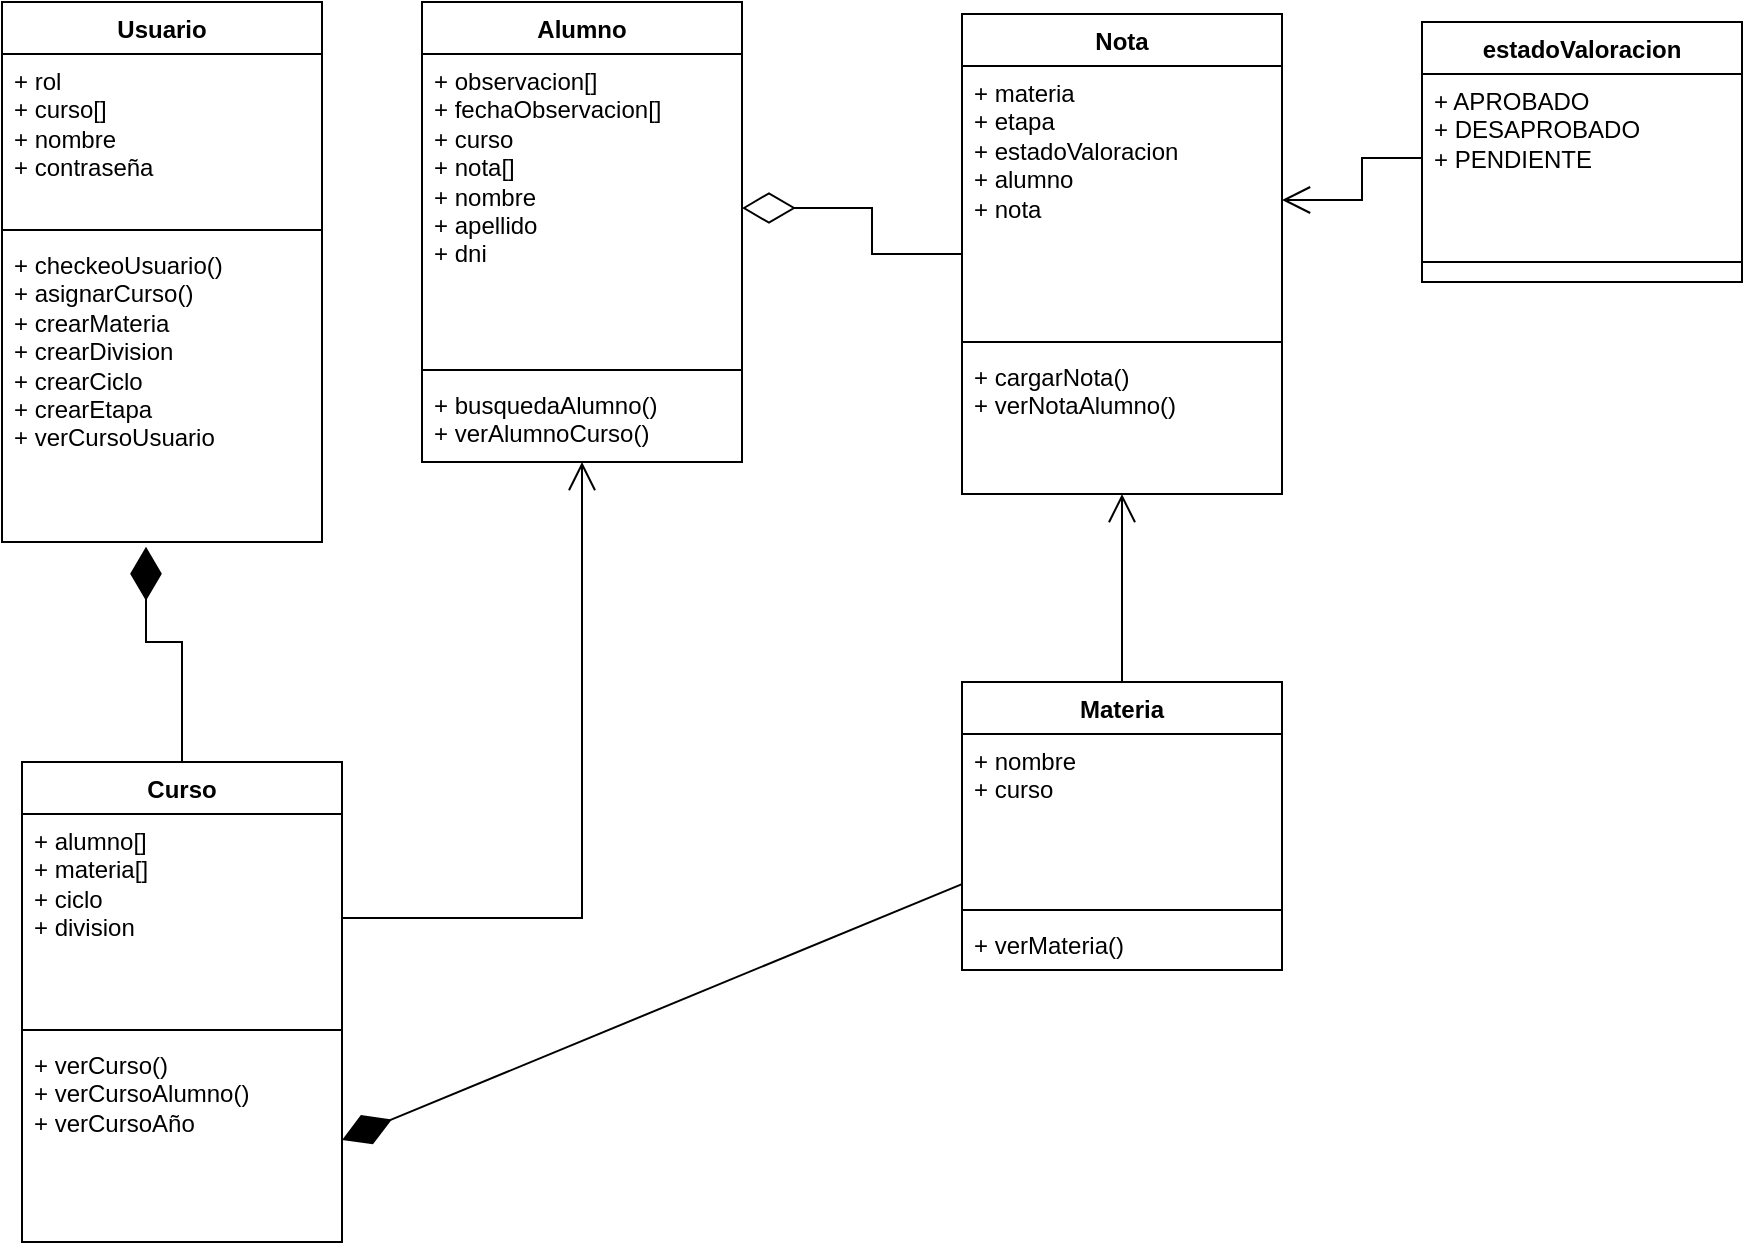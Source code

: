 <mxfile version="22.0.8" type="device">
  <diagram name="Página-1" id="p9MhslXFqIlTKI5WIVg1">
    <mxGraphModel dx="1235" dy="484" grid="1" gridSize="10" guides="1" tooltips="1" connect="1" arrows="1" fold="1" page="1" pageScale="1" pageWidth="827" pageHeight="1169" math="0" shadow="0">
      <root>
        <mxCell id="0" />
        <mxCell id="1" parent="0" />
        <mxCell id="CMXbI3djRxjI90NXZWfv-27" value="" style="edgeStyle=orthogonalEdgeStyle;rounded=0;orthogonalLoop=1;jettySize=auto;html=1;endArrow=diamondThin;endFill=0;endSize=24;" edge="1" parent="1" source="CMXbI3djRxjI90NXZWfv-1" target="CMXbI3djRxjI90NXZWfv-6">
          <mxGeometry relative="1" as="geometry" />
        </mxCell>
        <mxCell id="CMXbI3djRxjI90NXZWfv-1" value="Nota&lt;br&gt;" style="swimlane;fontStyle=1;align=center;verticalAlign=top;childLayout=stackLayout;horizontal=1;startSize=26;horizontalStack=0;resizeParent=1;resizeParentMax=0;resizeLast=0;collapsible=1;marginBottom=0;whiteSpace=wrap;html=1;" vertex="1" parent="1">
          <mxGeometry x="840" y="66" width="160" height="240" as="geometry" />
        </mxCell>
        <mxCell id="CMXbI3djRxjI90NXZWfv-2" value="+ materia&lt;br&gt;+ etapa&lt;br&gt;+ estadoValoracion&lt;br&gt;+ alumno&lt;br&gt;+ nota" style="text;strokeColor=none;fillColor=none;align=left;verticalAlign=top;spacingLeft=4;spacingRight=4;overflow=hidden;rotatable=0;points=[[0,0.5],[1,0.5]];portConstraint=eastwest;whiteSpace=wrap;html=1;" vertex="1" parent="CMXbI3djRxjI90NXZWfv-1">
          <mxGeometry y="26" width="160" height="134" as="geometry" />
        </mxCell>
        <mxCell id="CMXbI3djRxjI90NXZWfv-3" value="" style="line;strokeWidth=1;fillColor=none;align=left;verticalAlign=middle;spacingTop=-1;spacingLeft=3;spacingRight=3;rotatable=0;labelPosition=right;points=[];portConstraint=eastwest;strokeColor=inherit;" vertex="1" parent="CMXbI3djRxjI90NXZWfv-1">
          <mxGeometry y="160" width="160" height="8" as="geometry" />
        </mxCell>
        <mxCell id="CMXbI3djRxjI90NXZWfv-4" value="+ cargarNota()&lt;br&gt;+ verNotaAlumno()" style="text;strokeColor=none;fillColor=none;align=left;verticalAlign=top;spacingLeft=4;spacingRight=4;overflow=hidden;rotatable=0;points=[[0,0.5],[1,0.5]];portConstraint=eastwest;whiteSpace=wrap;html=1;" vertex="1" parent="CMXbI3djRxjI90NXZWfv-1">
          <mxGeometry y="168" width="160" height="72" as="geometry" />
        </mxCell>
        <mxCell id="CMXbI3djRxjI90NXZWfv-5" value="Alumno" style="swimlane;fontStyle=1;align=center;verticalAlign=top;childLayout=stackLayout;horizontal=1;startSize=26;horizontalStack=0;resizeParent=1;resizeParentMax=0;resizeLast=0;collapsible=1;marginBottom=0;whiteSpace=wrap;html=1;" vertex="1" parent="1">
          <mxGeometry x="570" y="60" width="160" height="230" as="geometry" />
        </mxCell>
        <mxCell id="CMXbI3djRxjI90NXZWfv-6" value="+ observacion[]&lt;br&gt;+ fechaObservacion[]&lt;br&gt;+ curso&lt;br&gt;+ nota[]&lt;br&gt;+ nombre&lt;br&gt;+ apellido&lt;br&gt;+ dni" style="text;strokeColor=none;fillColor=none;align=left;verticalAlign=top;spacingLeft=4;spacingRight=4;overflow=hidden;rotatable=0;points=[[0,0.5],[1,0.5]];portConstraint=eastwest;whiteSpace=wrap;html=1;" vertex="1" parent="CMXbI3djRxjI90NXZWfv-5">
          <mxGeometry y="26" width="160" height="154" as="geometry" />
        </mxCell>
        <mxCell id="CMXbI3djRxjI90NXZWfv-7" value="" style="line;strokeWidth=1;fillColor=none;align=left;verticalAlign=middle;spacingTop=-1;spacingLeft=3;spacingRight=3;rotatable=0;labelPosition=right;points=[];portConstraint=eastwest;strokeColor=inherit;" vertex="1" parent="CMXbI3djRxjI90NXZWfv-5">
          <mxGeometry y="180" width="160" height="8" as="geometry" />
        </mxCell>
        <mxCell id="CMXbI3djRxjI90NXZWfv-8" value="+ busquedaAlumno()&lt;br&gt;+ verAlumnoCurso()" style="text;strokeColor=none;fillColor=none;align=left;verticalAlign=top;spacingLeft=4;spacingRight=4;overflow=hidden;rotatable=0;points=[[0,0.5],[1,0.5]];portConstraint=eastwest;whiteSpace=wrap;html=1;" vertex="1" parent="CMXbI3djRxjI90NXZWfv-5">
          <mxGeometry y="188" width="160" height="42" as="geometry" />
        </mxCell>
        <mxCell id="CMXbI3djRxjI90NXZWfv-9" value="Curso" style="swimlane;fontStyle=1;align=center;verticalAlign=top;childLayout=stackLayout;horizontal=1;startSize=26;horizontalStack=0;resizeParent=1;resizeParentMax=0;resizeLast=0;collapsible=1;marginBottom=0;whiteSpace=wrap;html=1;" vertex="1" parent="1">
          <mxGeometry x="370" y="440" width="160" height="240" as="geometry" />
        </mxCell>
        <mxCell id="CMXbI3djRxjI90NXZWfv-10" value="+ alumno[]&lt;br&gt;+ materia[]&lt;br&gt;+ ciclo&lt;br&gt;+ division" style="text;strokeColor=none;fillColor=none;align=left;verticalAlign=top;spacingLeft=4;spacingRight=4;overflow=hidden;rotatable=0;points=[[0,0.5],[1,0.5]];portConstraint=eastwest;whiteSpace=wrap;html=1;" vertex="1" parent="CMXbI3djRxjI90NXZWfv-9">
          <mxGeometry y="26" width="160" height="104" as="geometry" />
        </mxCell>
        <mxCell id="CMXbI3djRxjI90NXZWfv-11" value="" style="line;strokeWidth=1;fillColor=none;align=left;verticalAlign=middle;spacingTop=-1;spacingLeft=3;spacingRight=3;rotatable=0;labelPosition=right;points=[];portConstraint=eastwest;strokeColor=inherit;" vertex="1" parent="CMXbI3djRxjI90NXZWfv-9">
          <mxGeometry y="130" width="160" height="8" as="geometry" />
        </mxCell>
        <mxCell id="CMXbI3djRxjI90NXZWfv-12" value="+ verCurso()&lt;br&gt;+ verCursoAlumno()&lt;br&gt;+ verCursoAño&lt;br&gt;" style="text;strokeColor=none;fillColor=none;align=left;verticalAlign=top;spacingLeft=4;spacingRight=4;overflow=hidden;rotatable=0;points=[[0,0.5],[1,0.5]];portConstraint=eastwest;whiteSpace=wrap;html=1;" vertex="1" parent="CMXbI3djRxjI90NXZWfv-9">
          <mxGeometry y="138" width="160" height="102" as="geometry" />
        </mxCell>
        <mxCell id="CMXbI3djRxjI90NXZWfv-13" value="Usuario" style="swimlane;fontStyle=1;align=center;verticalAlign=top;childLayout=stackLayout;horizontal=1;startSize=26;horizontalStack=0;resizeParent=1;resizeParentMax=0;resizeLast=0;collapsible=1;marginBottom=0;whiteSpace=wrap;html=1;" vertex="1" parent="1">
          <mxGeometry x="360" y="60" width="160" height="270" as="geometry" />
        </mxCell>
        <mxCell id="CMXbI3djRxjI90NXZWfv-14" value="+ rol&lt;br&gt;+ curso[]&lt;br&gt;+ nombre&lt;br&gt;+ contraseña" style="text;strokeColor=none;fillColor=none;align=left;verticalAlign=top;spacingLeft=4;spacingRight=4;overflow=hidden;rotatable=0;points=[[0,0.5],[1,0.5]];portConstraint=eastwest;whiteSpace=wrap;html=1;" vertex="1" parent="CMXbI3djRxjI90NXZWfv-13">
          <mxGeometry y="26" width="160" height="84" as="geometry" />
        </mxCell>
        <mxCell id="CMXbI3djRxjI90NXZWfv-15" value="" style="line;strokeWidth=1;fillColor=none;align=left;verticalAlign=middle;spacingTop=-1;spacingLeft=3;spacingRight=3;rotatable=0;labelPosition=right;points=[];portConstraint=eastwest;strokeColor=inherit;" vertex="1" parent="CMXbI3djRxjI90NXZWfv-13">
          <mxGeometry y="110" width="160" height="8" as="geometry" />
        </mxCell>
        <mxCell id="CMXbI3djRxjI90NXZWfv-16" value="+ checkeoUsuario()&lt;br&gt;+ asignarCurso()&lt;br&gt;+ crearMateria&lt;br&gt;+ crearDivision&lt;br&gt;+ crearCiclo&lt;br&gt;+ crearEtapa&lt;br&gt;+ verCursoUsuario&lt;br&gt;" style="text;strokeColor=none;fillColor=none;align=left;verticalAlign=top;spacingLeft=4;spacingRight=4;overflow=hidden;rotatable=0;points=[[0,0.5],[1,0.5]];portConstraint=eastwest;whiteSpace=wrap;html=1;" vertex="1" parent="CMXbI3djRxjI90NXZWfv-13">
          <mxGeometry y="118" width="160" height="152" as="geometry" />
        </mxCell>
        <mxCell id="CMXbI3djRxjI90NXZWfv-29" value="" style="edgeStyle=orthogonalEdgeStyle;rounded=0;orthogonalLoop=1;jettySize=auto;html=1;endArrow=open;endFill=0;endSize=12;" edge="1" parent="1" source="CMXbI3djRxjI90NXZWfv-17" target="CMXbI3djRxjI90NXZWfv-1">
          <mxGeometry relative="1" as="geometry" />
        </mxCell>
        <mxCell id="CMXbI3djRxjI90NXZWfv-17" value="Materia" style="swimlane;fontStyle=1;align=center;verticalAlign=top;childLayout=stackLayout;horizontal=1;startSize=26;horizontalStack=0;resizeParent=1;resizeParentMax=0;resizeLast=0;collapsible=1;marginBottom=0;whiteSpace=wrap;html=1;" vertex="1" parent="1">
          <mxGeometry x="840" y="400" width="160" height="144" as="geometry" />
        </mxCell>
        <mxCell id="CMXbI3djRxjI90NXZWfv-18" value="+ nombre&lt;br&gt;+ curso&lt;br&gt;" style="text;strokeColor=none;fillColor=none;align=left;verticalAlign=top;spacingLeft=4;spacingRight=4;overflow=hidden;rotatable=0;points=[[0,0.5],[1,0.5]];portConstraint=eastwest;whiteSpace=wrap;html=1;" vertex="1" parent="CMXbI3djRxjI90NXZWfv-17">
          <mxGeometry y="26" width="160" height="84" as="geometry" />
        </mxCell>
        <mxCell id="CMXbI3djRxjI90NXZWfv-19" value="" style="line;strokeWidth=1;fillColor=none;align=left;verticalAlign=middle;spacingTop=-1;spacingLeft=3;spacingRight=3;rotatable=0;labelPosition=right;points=[];portConstraint=eastwest;strokeColor=inherit;" vertex="1" parent="CMXbI3djRxjI90NXZWfv-17">
          <mxGeometry y="110" width="160" height="8" as="geometry" />
        </mxCell>
        <mxCell id="CMXbI3djRxjI90NXZWfv-20" value="+ verMateria()" style="text;strokeColor=none;fillColor=none;align=left;verticalAlign=top;spacingLeft=4;spacingRight=4;overflow=hidden;rotatable=0;points=[[0,0.5],[1,0.5]];portConstraint=eastwest;whiteSpace=wrap;html=1;" vertex="1" parent="CMXbI3djRxjI90NXZWfv-17">
          <mxGeometry y="118" width="160" height="26" as="geometry" />
        </mxCell>
        <mxCell id="CMXbI3djRxjI90NXZWfv-22" value="" style="endArrow=diamondThin;endFill=1;endSize=24;html=1;rounded=0;entryX=1;entryY=0.5;entryDx=0;entryDy=0;" edge="1" parent="1" source="CMXbI3djRxjI90NXZWfv-18" target="CMXbI3djRxjI90NXZWfv-12">
          <mxGeometry width="160" relative="1" as="geometry">
            <mxPoint x="840" y="420" as="sourcePoint" />
            <mxPoint x="300" y="530" as="targetPoint" />
          </mxGeometry>
        </mxCell>
        <mxCell id="CMXbI3djRxjI90NXZWfv-26" value="" style="endArrow=diamondThin;endFill=1;endSize=24;html=1;rounded=0;edgeStyle=orthogonalEdgeStyle;exitX=0.5;exitY=0;exitDx=0;exitDy=0;entryX=0.45;entryY=1.016;entryDx=0;entryDy=0;entryPerimeter=0;" edge="1" parent="1" source="CMXbI3djRxjI90NXZWfv-9" target="CMXbI3djRxjI90NXZWfv-16">
          <mxGeometry width="160" relative="1" as="geometry">
            <mxPoint x="405" y="466.94" as="sourcePoint" />
            <mxPoint x="414" y="340.028" as="targetPoint" />
            <Array as="points">
              <mxPoint x="450" y="380" />
              <mxPoint x="432" y="380" />
            </Array>
          </mxGeometry>
        </mxCell>
        <mxCell id="CMXbI3djRxjI90NXZWfv-28" style="edgeStyle=orthogonalEdgeStyle;rounded=0;orthogonalLoop=1;jettySize=auto;html=1;endArrow=open;endFill=0;strokeWidth=1;endSize=12;" edge="1" parent="1" source="CMXbI3djRxjI90NXZWfv-10" target="CMXbI3djRxjI90NXZWfv-5">
          <mxGeometry relative="1" as="geometry" />
        </mxCell>
        <mxCell id="CMXbI3djRxjI90NXZWfv-30" value="estadoValoracion" style="swimlane;fontStyle=1;align=center;verticalAlign=top;childLayout=stackLayout;horizontal=1;startSize=26;horizontalStack=0;resizeParent=1;resizeParentMax=0;resizeLast=0;collapsible=1;marginBottom=0;whiteSpace=wrap;html=1;" vertex="1" parent="1">
          <mxGeometry x="1070" y="70" width="160" height="130" as="geometry" />
        </mxCell>
        <mxCell id="CMXbI3djRxjI90NXZWfv-31" value="+ APROBADO&lt;br&gt;+ DESAPROBADO&lt;br&gt;+ PENDIENTE&lt;br&gt;" style="text;strokeColor=none;fillColor=none;align=left;verticalAlign=top;spacingLeft=4;spacingRight=4;overflow=hidden;rotatable=0;points=[[0,0.5],[1,0.5]];portConstraint=eastwest;whiteSpace=wrap;html=1;" vertex="1" parent="CMXbI3djRxjI90NXZWfv-30">
          <mxGeometry y="26" width="160" height="84" as="geometry" />
        </mxCell>
        <mxCell id="CMXbI3djRxjI90NXZWfv-32" value="" style="line;strokeWidth=1;fillColor=none;align=left;verticalAlign=middle;spacingTop=-1;spacingLeft=3;spacingRight=3;rotatable=0;labelPosition=right;points=[];portConstraint=eastwest;strokeColor=inherit;" vertex="1" parent="CMXbI3djRxjI90NXZWfv-30">
          <mxGeometry y="110" width="160" height="20" as="geometry" />
        </mxCell>
        <mxCell id="CMXbI3djRxjI90NXZWfv-34" value="" style="edgeStyle=orthogonalEdgeStyle;rounded=0;orthogonalLoop=1;jettySize=auto;html=1;endArrow=open;endFill=0;endSize=12;entryX=1;entryY=0.5;entryDx=0;entryDy=0;exitX=0;exitY=0.5;exitDx=0;exitDy=0;" edge="1" parent="1" source="CMXbI3djRxjI90NXZWfv-31" target="CMXbI3djRxjI90NXZWfv-2">
          <mxGeometry relative="1" as="geometry">
            <mxPoint x="1040" y="380" as="sourcePoint" />
            <mxPoint x="1040" y="240" as="targetPoint" />
          </mxGeometry>
        </mxCell>
      </root>
    </mxGraphModel>
  </diagram>
</mxfile>
